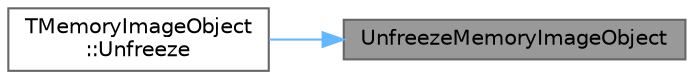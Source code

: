 digraph "UnfreezeMemoryImageObject"
{
 // INTERACTIVE_SVG=YES
 // LATEX_PDF_SIZE
  bgcolor="transparent";
  edge [fontname=Helvetica,fontsize=10,labelfontname=Helvetica,labelfontsize=10];
  node [fontname=Helvetica,fontsize=10,shape=box,height=0.2,width=0.4];
  rankdir="RL";
  Node1 [id="Node000001",label="UnfreezeMemoryImageObject",height=0.2,width=0.4,color="gray40", fillcolor="grey60", style="filled", fontcolor="black",tooltip=" "];
  Node1 -> Node2 [id="edge1_Node000001_Node000002",dir="back",color="steelblue1",style="solid",tooltip=" "];
  Node2 [id="Node000002",label="TMemoryImageObject\l::Unfreeze",height=0.2,width=0.4,color="grey40", fillcolor="white", style="filled",URL="$d4/da0/structTMemoryImageObject.html#ac25bed8bd8745e28ef5a731293eb3dc8",tooltip=" "];
}
